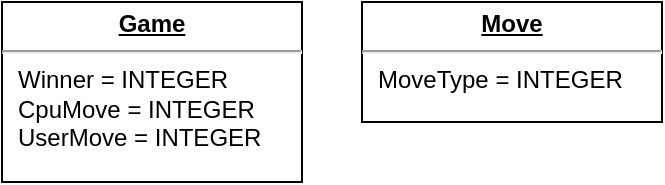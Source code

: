 <mxfile version="21.2.3" type="device" pages="3">
  <diagram name="Data Model" id="2aSbuPyYHduFeFBpcEyg">
    <mxGraphModel dx="1554" dy="823" grid="1" gridSize="10" guides="1" tooltips="1" connect="1" arrows="1" fold="1" page="1" pageScale="1" pageWidth="827" pageHeight="1169" math="0" shadow="0">
      <root>
        <mxCell id="0" />
        <mxCell id="1" parent="0" />
        <mxCell id="hHUt0g6_qiIIB-EP4NjZ-1" value="&lt;p style=&quot;margin:0px;margin-top:4px;text-align:center;text-decoration:underline;&quot;&gt;&lt;b style=&quot;background-color: initial;&quot;&gt;Game&lt;/b&gt;&lt;/p&gt;&lt;hr&gt;&lt;p style=&quot;margin:0px;margin-left:8px;&quot;&gt;Winner = INTEGER&lt;br&gt;CpuMove = INTEGER&lt;br&gt;UserMove = INTEGER&lt;/p&gt;" style="verticalAlign=top;align=left;overflow=fill;fontSize=12;fontFamily=Helvetica;html=1;whiteSpace=wrap;" vertex="1" parent="1">
          <mxGeometry x="120" y="120" width="150" height="90" as="geometry" />
        </mxCell>
        <mxCell id="-kmTVCKOdbw172EOPVNa-1" value="&lt;p style=&quot;margin:0px;margin-top:4px;text-align:center;text-decoration:underline;&quot;&gt;&lt;b style=&quot;background-color: initial;&quot;&gt;Move&lt;/b&gt;&lt;/p&gt;&lt;hr&gt;&lt;p style=&quot;margin:0px;margin-left:8px;&quot;&gt;MoveType = INTEGER&lt;br&gt;&lt;/p&gt;" style="verticalAlign=top;align=left;overflow=fill;fontSize=12;fontFamily=Helvetica;html=1;whiteSpace=wrap;" vertex="1" parent="1">
          <mxGeometry x="300" y="120" width="150" height="60" as="geometry" />
        </mxCell>
      </root>
    </mxGraphModel>
  </diagram>
  <diagram id="1Z-Htf2DjcvC0ywOxH9h" name="Flow">
    <mxGraphModel dx="1554" dy="823" grid="1" gridSize="10" guides="1" tooltips="1" connect="1" arrows="1" fold="1" page="1" pageScale="1" pageWidth="827" pageHeight="1169" math="0" shadow="0">
      <root>
        <mxCell id="0" />
        <mxCell id="1" parent="0" />
      </root>
    </mxGraphModel>
  </diagram>
  <diagram id="5wdw5sbaNt4rukK3RNIA" name="Sequence">
    <mxGraphModel dx="1554" dy="823" grid="1" gridSize="10" guides="1" tooltips="1" connect="1" arrows="1" fold="1" page="1" pageScale="1" pageWidth="827" pageHeight="1169" math="0" shadow="0">
      <root>
        <mxCell id="0" />
        <mxCell id="1" parent="0" />
        <mxCell id="VRfiyYvgXfE9pZ4s-pPB-1" value="Actor" style="shape=umlActor;verticalLabelPosition=bottom;verticalAlign=top;html=1;" vertex="1" parent="1">
          <mxGeometry x="110" y="130" width="30" height="60" as="geometry" />
        </mxCell>
      </root>
    </mxGraphModel>
  </diagram>
</mxfile>

